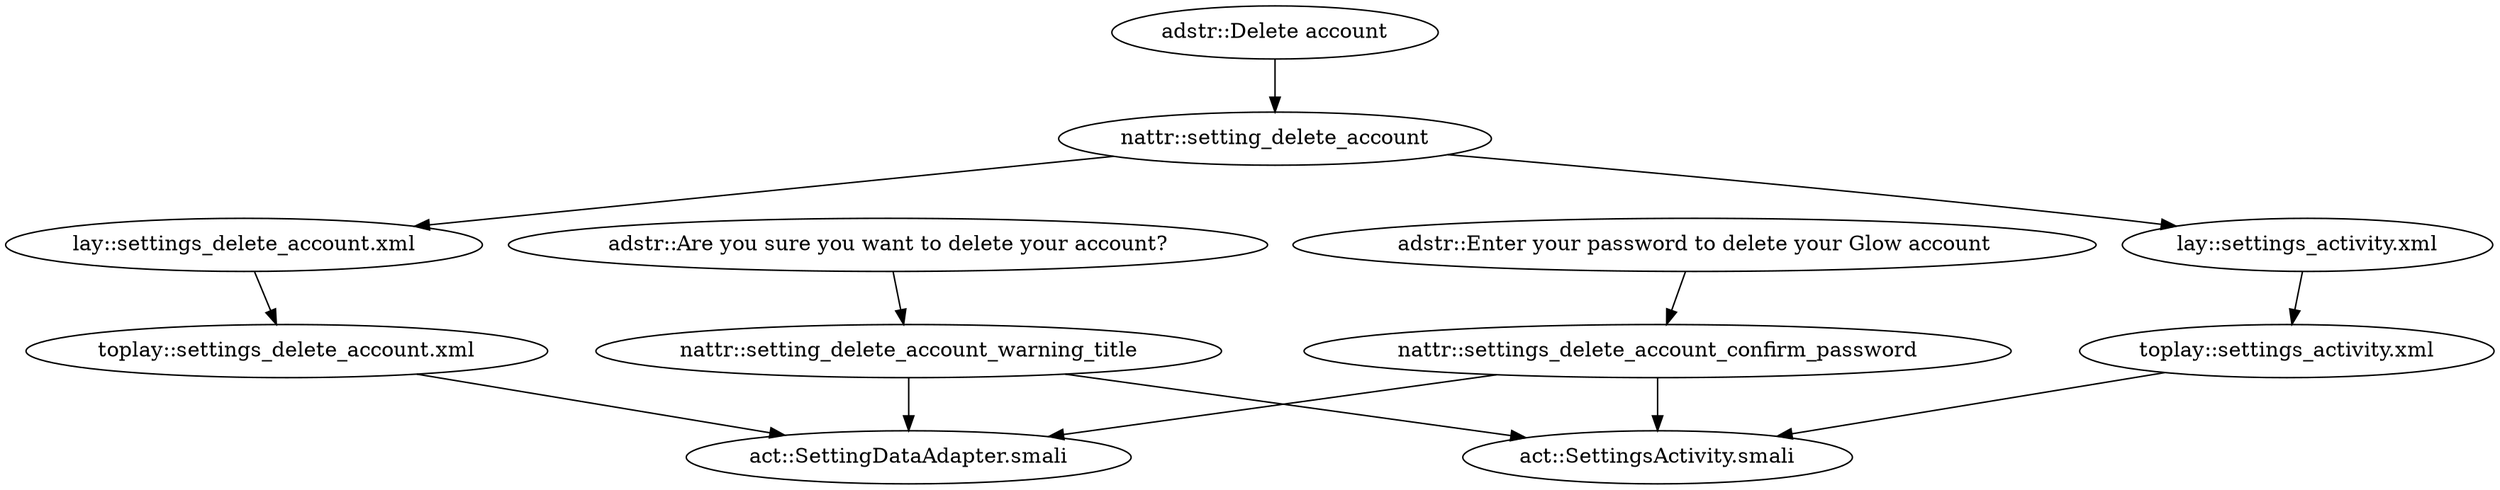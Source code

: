 digraph G {
"adstr::Delete account" -> "nattr::setting_delete_account"
"adstr::Are you sure you want to delete your account?" -> "nattr::setting_delete_account_warning_title"
"adstr::Enter your password to delete your Glow account" -> "nattr::settings_delete_account_confirm_password"
"nattr::setting_delete_account" -> "lay::settings_delete_account.xml"
"nattr::setting_delete_account" -> "lay::settings_activity.xml"
"nattr::setting_delete_account_warning_title" -> "act::SettingDataAdapter.smali"
"nattr::setting_delete_account_warning_title" -> "act::SettingsActivity.smali"
"nattr::settings_delete_account_confirm_password" -> "act::SettingDataAdapter.smali"
"nattr::settings_delete_account_confirm_password" -> "act::SettingsActivity.smali"
"lay::settings_delete_account.xml" -> "toplay::settings_delete_account.xml"
"lay::settings_activity.xml" -> "toplay::settings_activity.xml"
"toplay::settings_delete_account.xml" -> "act::SettingDataAdapter.smali"
"toplay::settings_activity.xml" -> "act::SettingsActivity.smali"
}

